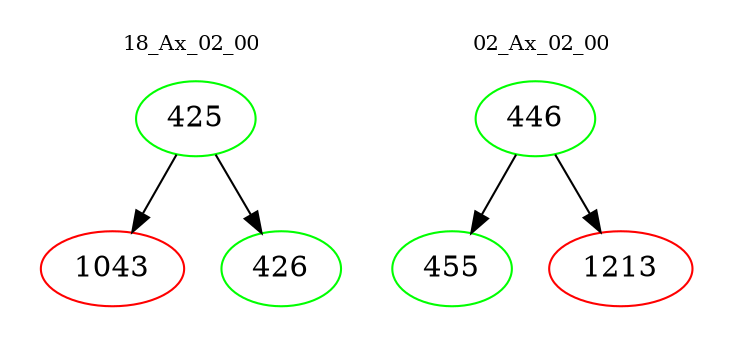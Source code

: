 digraph{
subgraph cluster_0 {
color = white
label = "18_Ax_02_00";
fontsize=10;
T0_425 [label="425", color="green"]
T0_425 -> T0_1043 [color="black"]
T0_1043 [label="1043", color="red"]
T0_425 -> T0_426 [color="black"]
T0_426 [label="426", color="green"]
}
subgraph cluster_1 {
color = white
label = "02_Ax_02_00";
fontsize=10;
T1_446 [label="446", color="green"]
T1_446 -> T1_455 [color="black"]
T1_455 [label="455", color="green"]
T1_446 -> T1_1213 [color="black"]
T1_1213 [label="1213", color="red"]
}
}
